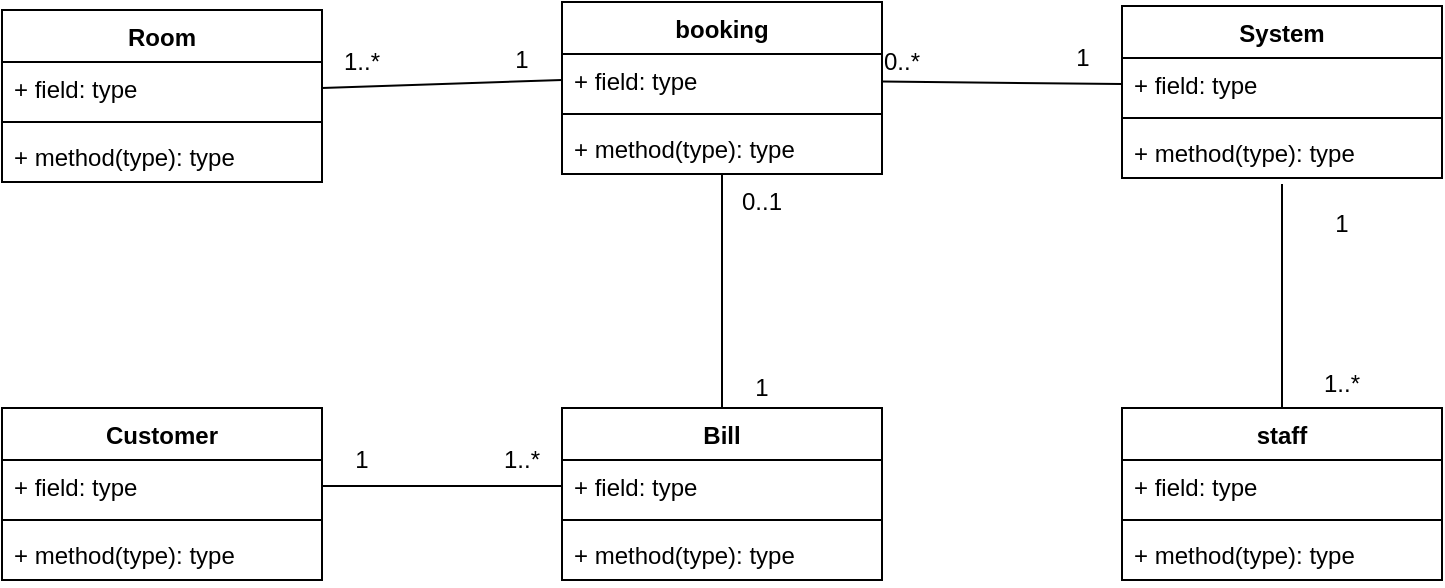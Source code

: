 <mxfile version="10.6.0"><diagram id="jY-HE5BbvyqdTIelVlw5" name="Page-1"><mxGraphModel dx="1394" dy="764" grid="1" gridSize="10" guides="1" tooltips="1" connect="1" arrows="1" fold="1" page="1" pageScale="1" pageWidth="850" pageHeight="1100" math="0" shadow="0"><root><mxCell id="0"/><mxCell id="1" parent="0"/><mxCell id="n5ppD-3zaU0gEbxM4fvj-1" value="Room" style="swimlane;fontStyle=1;align=center;verticalAlign=top;childLayout=stackLayout;horizontal=1;startSize=26;horizontalStack=0;resizeParent=1;resizeParentMax=0;resizeLast=0;collapsible=1;marginBottom=0;" vertex="1" parent="1"><mxGeometry x="120" y="123" width="160" height="86" as="geometry"/></mxCell><mxCell id="n5ppD-3zaU0gEbxM4fvj-2" value="+ field: type" style="text;strokeColor=none;fillColor=none;align=left;verticalAlign=top;spacingLeft=4;spacingRight=4;overflow=hidden;rotatable=0;points=[[0,0.5],[1,0.5]];portConstraint=eastwest;" vertex="1" parent="n5ppD-3zaU0gEbxM4fvj-1"><mxGeometry y="26" width="160" height="26" as="geometry"/></mxCell><mxCell id="n5ppD-3zaU0gEbxM4fvj-3" value="" style="line;strokeWidth=1;fillColor=none;align=left;verticalAlign=middle;spacingTop=-1;spacingLeft=3;spacingRight=3;rotatable=0;labelPosition=right;points=[];portConstraint=eastwest;" vertex="1" parent="n5ppD-3zaU0gEbxM4fvj-1"><mxGeometry y="52" width="160" height="8" as="geometry"/></mxCell><mxCell id="n5ppD-3zaU0gEbxM4fvj-4" value="+ method(type): type" style="text;strokeColor=none;fillColor=none;align=left;verticalAlign=top;spacingLeft=4;spacingRight=4;overflow=hidden;rotatable=0;points=[[0,0.5],[1,0.5]];portConstraint=eastwest;" vertex="1" parent="n5ppD-3zaU0gEbxM4fvj-1"><mxGeometry y="60" width="160" height="26" as="geometry"/></mxCell><mxCell id="n5ppD-3zaU0gEbxM4fvj-5" value="booking" style="swimlane;fontStyle=1;align=center;verticalAlign=top;childLayout=stackLayout;horizontal=1;startSize=26;horizontalStack=0;resizeParent=1;resizeParentMax=0;resizeLast=0;collapsible=1;marginBottom=0;" vertex="1" parent="1"><mxGeometry x="400" y="119" width="160" height="86" as="geometry"/></mxCell><mxCell id="n5ppD-3zaU0gEbxM4fvj-6" value="+ field: type" style="text;strokeColor=none;fillColor=none;align=left;verticalAlign=top;spacingLeft=4;spacingRight=4;overflow=hidden;rotatable=0;points=[[0,0.5],[1,0.5]];portConstraint=eastwest;" vertex="1" parent="n5ppD-3zaU0gEbxM4fvj-5"><mxGeometry y="26" width="160" height="26" as="geometry"/></mxCell><mxCell id="n5ppD-3zaU0gEbxM4fvj-7" value="" style="line;strokeWidth=1;fillColor=none;align=left;verticalAlign=middle;spacingTop=-1;spacingLeft=3;spacingRight=3;rotatable=0;labelPosition=right;points=[];portConstraint=eastwest;" vertex="1" parent="n5ppD-3zaU0gEbxM4fvj-5"><mxGeometry y="52" width="160" height="8" as="geometry"/></mxCell><mxCell id="n5ppD-3zaU0gEbxM4fvj-8" value="+ method(type): type" style="text;strokeColor=none;fillColor=none;align=left;verticalAlign=top;spacingLeft=4;spacingRight=4;overflow=hidden;rotatable=0;points=[[0,0.5],[1,0.5]];portConstraint=eastwest;" vertex="1" parent="n5ppD-3zaU0gEbxM4fvj-5"><mxGeometry y="60" width="160" height="26" as="geometry"/></mxCell><mxCell id="n5ppD-3zaU0gEbxM4fvj-9" value="Customer" style="swimlane;fontStyle=1;align=center;verticalAlign=top;childLayout=stackLayout;horizontal=1;startSize=26;horizontalStack=0;resizeParent=1;resizeParentMax=0;resizeLast=0;collapsible=1;marginBottom=0;" vertex="1" parent="1"><mxGeometry x="120" y="322" width="160" height="86" as="geometry"/></mxCell><mxCell id="n5ppD-3zaU0gEbxM4fvj-10" value="+ field: type" style="text;strokeColor=none;fillColor=none;align=left;verticalAlign=top;spacingLeft=4;spacingRight=4;overflow=hidden;rotatable=0;points=[[0,0.5],[1,0.5]];portConstraint=eastwest;" vertex="1" parent="n5ppD-3zaU0gEbxM4fvj-9"><mxGeometry y="26" width="160" height="26" as="geometry"/></mxCell><mxCell id="n5ppD-3zaU0gEbxM4fvj-11" value="" style="line;strokeWidth=1;fillColor=none;align=left;verticalAlign=middle;spacingTop=-1;spacingLeft=3;spacingRight=3;rotatable=0;labelPosition=right;points=[];portConstraint=eastwest;" vertex="1" parent="n5ppD-3zaU0gEbxM4fvj-9"><mxGeometry y="52" width="160" height="8" as="geometry"/></mxCell><mxCell id="n5ppD-3zaU0gEbxM4fvj-12" value="+ method(type): type" style="text;strokeColor=none;fillColor=none;align=left;verticalAlign=top;spacingLeft=4;spacingRight=4;overflow=hidden;rotatable=0;points=[[0,0.5],[1,0.5]];portConstraint=eastwest;" vertex="1" parent="n5ppD-3zaU0gEbxM4fvj-9"><mxGeometry y="60" width="160" height="26" as="geometry"/></mxCell><mxCell id="n5ppD-3zaU0gEbxM4fvj-13" value="Bill" style="swimlane;fontStyle=1;align=center;verticalAlign=top;childLayout=stackLayout;horizontal=1;startSize=26;horizontalStack=0;resizeParent=1;resizeParentMax=0;resizeLast=0;collapsible=1;marginBottom=0;" vertex="1" parent="1"><mxGeometry x="400" y="322" width="160" height="86" as="geometry"/></mxCell><mxCell id="n5ppD-3zaU0gEbxM4fvj-14" value="+ field: type" style="text;strokeColor=none;fillColor=none;align=left;verticalAlign=top;spacingLeft=4;spacingRight=4;overflow=hidden;rotatable=0;points=[[0,0.5],[1,0.5]];portConstraint=eastwest;" vertex="1" parent="n5ppD-3zaU0gEbxM4fvj-13"><mxGeometry y="26" width="160" height="26" as="geometry"/></mxCell><mxCell id="n5ppD-3zaU0gEbxM4fvj-15" value="" style="line;strokeWidth=1;fillColor=none;align=left;verticalAlign=middle;spacingTop=-1;spacingLeft=3;spacingRight=3;rotatable=0;labelPosition=right;points=[];portConstraint=eastwest;" vertex="1" parent="n5ppD-3zaU0gEbxM4fvj-13"><mxGeometry y="52" width="160" height="8" as="geometry"/></mxCell><mxCell id="n5ppD-3zaU0gEbxM4fvj-16" value="+ method(type): type" style="text;strokeColor=none;fillColor=none;align=left;verticalAlign=top;spacingLeft=4;spacingRight=4;overflow=hidden;rotatable=0;points=[[0,0.5],[1,0.5]];portConstraint=eastwest;" vertex="1" parent="n5ppD-3zaU0gEbxM4fvj-13"><mxGeometry y="60" width="160" height="26" as="geometry"/></mxCell><mxCell id="n5ppD-3zaU0gEbxM4fvj-17" value="System" style="swimlane;fontStyle=1;align=center;verticalAlign=top;childLayout=stackLayout;horizontal=1;startSize=26;horizontalStack=0;resizeParent=1;resizeParentMax=0;resizeLast=0;collapsible=1;marginBottom=0;" vertex="1" parent="1"><mxGeometry x="680" y="121" width="160" height="86" as="geometry"/></mxCell><mxCell id="n5ppD-3zaU0gEbxM4fvj-18" value="+ field: type" style="text;strokeColor=none;fillColor=none;align=left;verticalAlign=top;spacingLeft=4;spacingRight=4;overflow=hidden;rotatable=0;points=[[0,0.5],[1,0.5]];portConstraint=eastwest;" vertex="1" parent="n5ppD-3zaU0gEbxM4fvj-17"><mxGeometry y="26" width="160" height="26" as="geometry"/></mxCell><mxCell id="n5ppD-3zaU0gEbxM4fvj-19" value="" style="line;strokeWidth=1;fillColor=none;align=left;verticalAlign=middle;spacingTop=-1;spacingLeft=3;spacingRight=3;rotatable=0;labelPosition=right;points=[];portConstraint=eastwest;" vertex="1" parent="n5ppD-3zaU0gEbxM4fvj-17"><mxGeometry y="52" width="160" height="8" as="geometry"/></mxCell><mxCell id="n5ppD-3zaU0gEbxM4fvj-20" value="+ method(type): type" style="text;strokeColor=none;fillColor=none;align=left;verticalAlign=top;spacingLeft=4;spacingRight=4;overflow=hidden;rotatable=0;points=[[0,0.5],[1,0.5]];portConstraint=eastwest;" vertex="1" parent="n5ppD-3zaU0gEbxM4fvj-17"><mxGeometry y="60" width="160" height="26" as="geometry"/></mxCell><mxCell id="n5ppD-3zaU0gEbxM4fvj-21" value="staff" style="swimlane;fontStyle=1;align=center;verticalAlign=top;childLayout=stackLayout;horizontal=1;startSize=26;horizontalStack=0;resizeParent=1;resizeParentMax=0;resizeLast=0;collapsible=1;marginBottom=0;" vertex="1" parent="1"><mxGeometry x="680" y="322" width="160" height="86" as="geometry"/></mxCell><mxCell id="n5ppD-3zaU0gEbxM4fvj-22" value="+ field: type" style="text;strokeColor=none;fillColor=none;align=left;verticalAlign=top;spacingLeft=4;spacingRight=4;overflow=hidden;rotatable=0;points=[[0,0.5],[1,0.5]];portConstraint=eastwest;" vertex="1" parent="n5ppD-3zaU0gEbxM4fvj-21"><mxGeometry y="26" width="160" height="26" as="geometry"/></mxCell><mxCell id="n5ppD-3zaU0gEbxM4fvj-23" value="" style="line;strokeWidth=1;fillColor=none;align=left;verticalAlign=middle;spacingTop=-1;spacingLeft=3;spacingRight=3;rotatable=0;labelPosition=right;points=[];portConstraint=eastwest;" vertex="1" parent="n5ppD-3zaU0gEbxM4fvj-21"><mxGeometry y="52" width="160" height="8" as="geometry"/></mxCell><mxCell id="n5ppD-3zaU0gEbxM4fvj-24" value="+ method(type): type" style="text;strokeColor=none;fillColor=none;align=left;verticalAlign=top;spacingLeft=4;spacingRight=4;overflow=hidden;rotatable=0;points=[[0,0.5],[1,0.5]];portConstraint=eastwest;" vertex="1" parent="n5ppD-3zaU0gEbxM4fvj-21"><mxGeometry y="60" width="160" height="26" as="geometry"/></mxCell><mxCell id="n5ppD-3zaU0gEbxM4fvj-26" value="" style="endArrow=none;html=1;exitX=0.5;exitY=0;exitDx=0;exitDy=0;" edge="1" parent="1" source="n5ppD-3zaU0gEbxM4fvj-13" target="n5ppD-3zaU0gEbxM4fvj-8"><mxGeometry width="50" height="50" relative="1" as="geometry"><mxPoint x="470" y="290" as="sourcePoint"/><mxPoint x="460" y="220" as="targetPoint"/></mxGeometry></mxCell><mxCell id="n5ppD-3zaU0gEbxM4fvj-28" value="" style="endArrow=none;html=1;entryX=0;entryY=0.5;entryDx=0;entryDy=0;" edge="1" parent="1" source="n5ppD-3zaU0gEbxM4fvj-6" target="n5ppD-3zaU0gEbxM4fvj-18"><mxGeometry width="50" height="50" relative="1" as="geometry"><mxPoint x="590" y="290" as="sourcePoint"/><mxPoint x="640" y="240" as="targetPoint"/></mxGeometry></mxCell><mxCell id="n5ppD-3zaU0gEbxM4fvj-32" value="1" style="text;html=1;resizable=0;points=[];align=center;verticalAlign=middle;labelBackgroundColor=#ffffff;" vertex="1" connectable="0" parent="n5ppD-3zaU0gEbxM4fvj-28"><mxGeometry x="0.517" y="1" relative="1" as="geometry"><mxPoint x="9" y="-12" as="offset"/></mxGeometry></mxCell><mxCell id="n5ppD-3zaU0gEbxM4fvj-29" value="" style="endArrow=none;html=1;entryX=0;entryY=0.5;entryDx=0;entryDy=0;exitX=1;exitY=0.5;exitDx=0;exitDy=0;" edge="1" parent="1" source="n5ppD-3zaU0gEbxM4fvj-2" target="n5ppD-3zaU0gEbxM4fvj-6"><mxGeometry width="50" height="50" relative="1" as="geometry"><mxPoint x="350" y="80" as="sourcePoint"/><mxPoint x="400" y="30" as="targetPoint"/></mxGeometry></mxCell><mxCell id="n5ppD-3zaU0gEbxM4fvj-31" value="" style="endArrow=none;html=1;entryX=0.5;entryY=1.115;entryDx=0;entryDy=0;entryPerimeter=0;exitX=0.5;exitY=0;exitDx=0;exitDy=0;" edge="1" parent="1" source="n5ppD-3zaU0gEbxM4fvj-21" target="n5ppD-3zaU0gEbxM4fvj-20"><mxGeometry width="50" height="50" relative="1" as="geometry"><mxPoint x="730" y="280" as="sourcePoint"/><mxPoint x="780" y="230" as="targetPoint"/></mxGeometry></mxCell><mxCell id="n5ppD-3zaU0gEbxM4fvj-33" value="0..*" style="text;html=1;strokeColor=none;fillColor=none;align=center;verticalAlign=middle;whiteSpace=wrap;rounded=0;" vertex="1" parent="1"><mxGeometry x="550" y="139" width="40" height="20" as="geometry"/></mxCell><mxCell id="n5ppD-3zaU0gEbxM4fvj-34" value="1" style="text;html=1;strokeColor=none;fillColor=none;align=center;verticalAlign=middle;whiteSpace=wrap;rounded=0;" vertex="1" parent="1"><mxGeometry x="770" y="220" width="40" height="20" as="geometry"/></mxCell><mxCell id="n5ppD-3zaU0gEbxM4fvj-35" value="1..*" style="text;html=1;strokeColor=none;fillColor=none;align=center;verticalAlign=middle;whiteSpace=wrap;rounded=0;" vertex="1" parent="1"><mxGeometry x="770" y="300" width="40" height="20" as="geometry"/></mxCell><mxCell id="n5ppD-3zaU0gEbxM4fvj-36" value="0..1" style="text;html=1;strokeColor=none;fillColor=none;align=center;verticalAlign=middle;whiteSpace=wrap;rounded=0;" vertex="1" parent="1"><mxGeometry x="480" y="209" width="40" height="20" as="geometry"/></mxCell><mxCell id="n5ppD-3zaU0gEbxM4fvj-37" value="1" style="text;html=1;strokeColor=none;fillColor=none;align=center;verticalAlign=middle;whiteSpace=wrap;rounded=0;" vertex="1" parent="1"><mxGeometry x="480" y="302" width="40" height="20" as="geometry"/></mxCell><mxCell id="n5ppD-3zaU0gEbxM4fvj-39" value="1" style="text;html=1;strokeColor=none;fillColor=none;align=center;verticalAlign=middle;whiteSpace=wrap;rounded=0;" vertex="1" parent="1"><mxGeometry x="360" y="138" width="40" height="20" as="geometry"/></mxCell><mxCell id="n5ppD-3zaU0gEbxM4fvj-40" value="" style="endArrow=none;html=1;exitX=1;exitY=0.5;exitDx=0;exitDy=0;entryX=0;entryY=0.5;entryDx=0;entryDy=0;" edge="1" parent="1" source="n5ppD-3zaU0gEbxM4fvj-10" target="n5ppD-3zaU0gEbxM4fvj-14"><mxGeometry width="50" height="50" relative="1" as="geometry"><mxPoint x="350" y="490" as="sourcePoint"/><mxPoint x="400" y="440" as="targetPoint"/></mxGeometry></mxCell><mxCell id="n5ppD-3zaU0gEbxM4fvj-41" value="1..*" style="text;html=1;strokeColor=none;fillColor=none;align=center;verticalAlign=middle;whiteSpace=wrap;rounded=0;" vertex="1" parent="1"><mxGeometry x="360" y="338" width="40" height="20" as="geometry"/></mxCell><mxCell id="n5ppD-3zaU0gEbxM4fvj-42" value="1" style="text;html=1;strokeColor=none;fillColor=none;align=center;verticalAlign=middle;whiteSpace=wrap;rounded=0;" vertex="1" parent="1"><mxGeometry x="280" y="338" width="40" height="20" as="geometry"/></mxCell><mxCell id="n5ppD-3zaU0gEbxM4fvj-44" value="1..*" style="text;html=1;strokeColor=none;fillColor=none;align=center;verticalAlign=middle;whiteSpace=wrap;rounded=0;" vertex="1" parent="1"><mxGeometry x="280" y="139" width="40" height="20" as="geometry"/></mxCell></root></mxGraphModel></diagram></mxfile>